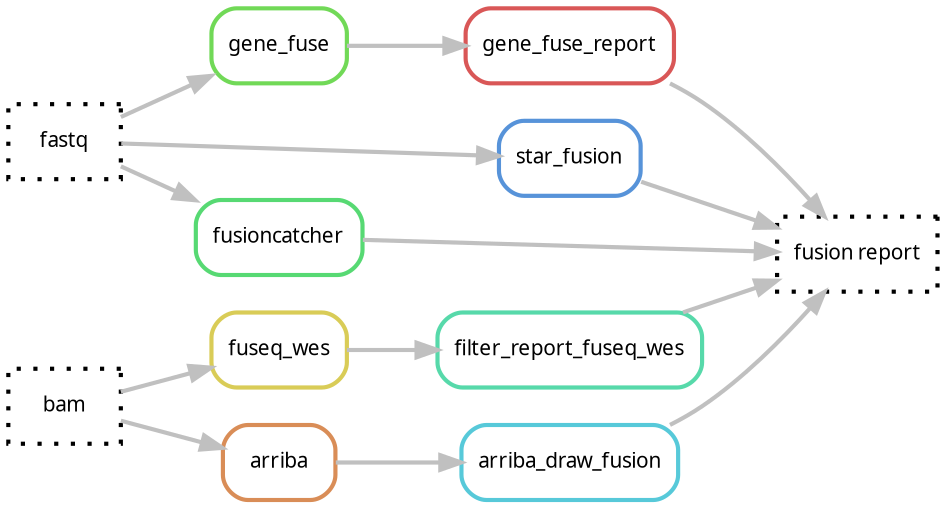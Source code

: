 digraph snakemake_dag {
	rankdir="LR"
    graph[bgcolor=white, margin=0];
    node[shape=box, style=rounded, fontname=sans,                 fontsize=10, penwidth=2];
    edge[penwidth=2, color=grey];
	0[label = "fusion report", color = "0.0 0.0 0.0", style="dotted"];
	1[label = "gene_fuse_report", color = "0.00 0.6 0.85", style="rounded"];
	2[label = "gene_fuse", color = "0.30 0.6 0.85", style="rounded"];
	3[label = "filter_report_fuseq_wes", color = "0.44 0.6 0.85", style="rounded"];
	4[label = "fuseq_wes", color = "0.15 0.6 0.85", style="rounded"];
	5[label = "arriba_draw_fusion", color = "0.52 0.6 0.85", style="rounded"];
	6[label = "arriba", color = "0.07 0.6 0.85", style="rounded"];
	7[label = "star_fusion", color = "0.59 0.6 0.85", style="rounded"];
	8[label = "fusioncatcher", color = "0.37 0.6 0.85", style="rounded"];
	9[label = "fastq", color = "0.0 0.0 0.0", style="dotted"];
	10[label = "bam", color = "0.0 0.0 0.0", style="dotted"];
	1 -> 0
	8 -> 0
	3 -> 0
	5 -> 0
	7 -> 0
	2 -> 1
	4 -> 3
	6 -> 5
	10 -> 6
	9 -> 8
	9 -> 7
	9 -> 2
	10 -> 4
}            
